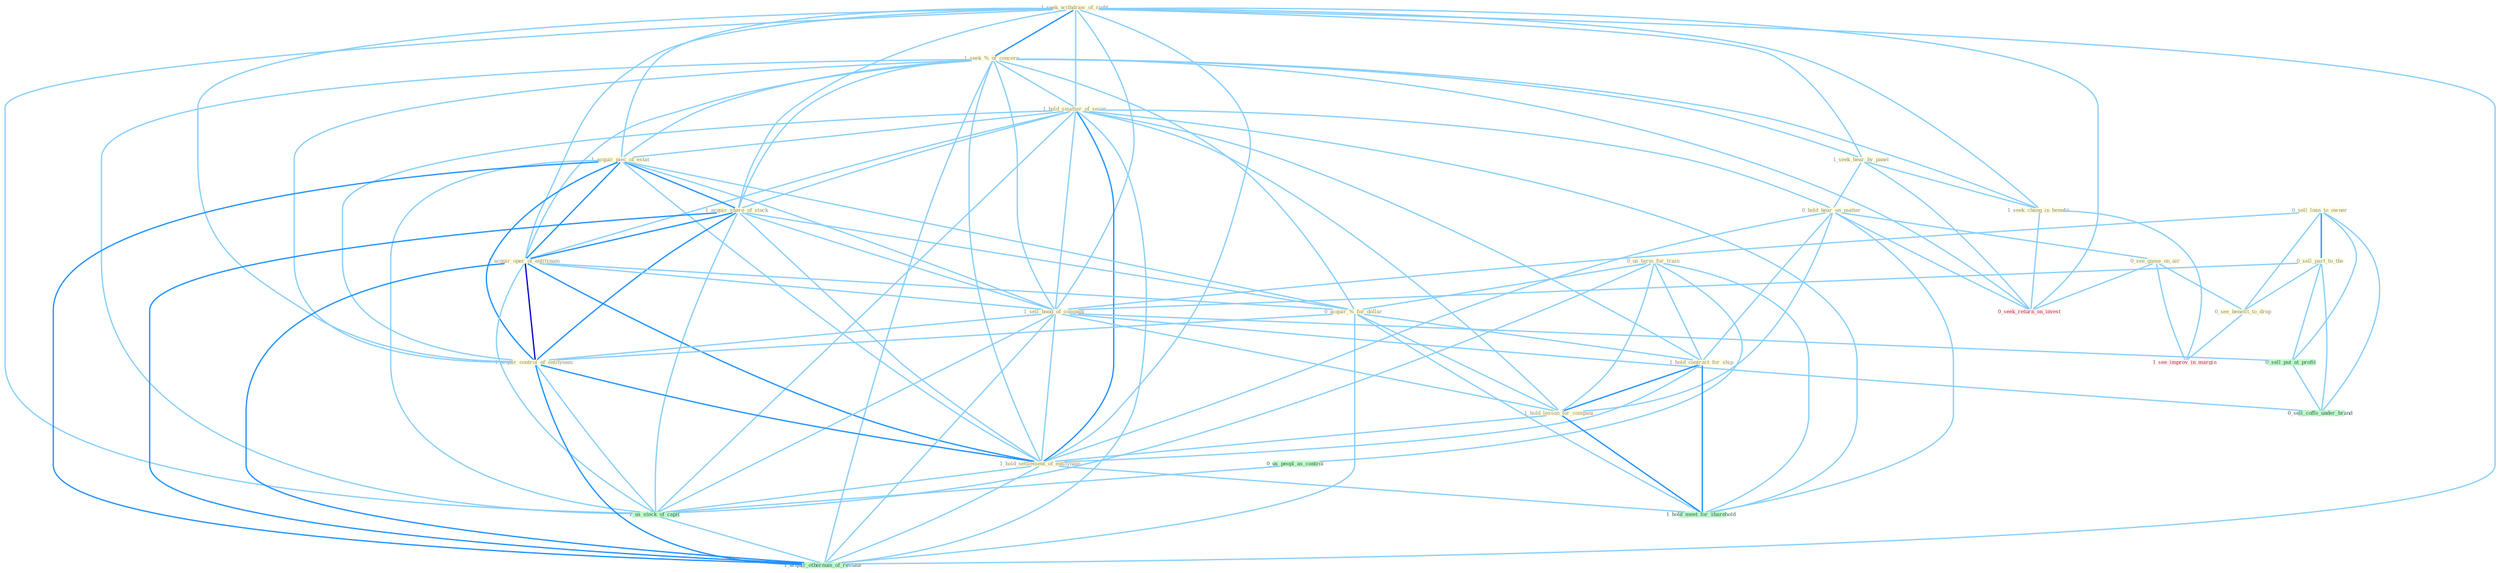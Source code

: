 Graph G{ 
    node
    [shape=polygon,style=filled,width=.5,height=.06,color="#BDFCC9",fixedsize=true,fontsize=4,
    fontcolor="#2f4f4f"];
    {node
    [color="#ffffe0", fontcolor="#8b7d6b"] "1_seek_withdraw_of_right " "1_seek_%_of_concern " "0_sell_loan_to_owner " "0_us_term_for_train " "1_hold_smatter_of_secur " "1_acquir_piec_of_estat " "1_acquir_share_of_stock " "1_seek_hear_by_panel " "0_hold_hear_on_matter " "1_acquir_oper_of_entitynam " "0_acquir_%_for_dollar " "0_sell_part_to_the " "1_sell_bond_of_compani " "1_hold_contract_for_ship " "1_acquir_control_of_entitynam " "1_hold_lesson_for_compani " "1_hold_settlement_of_entitynam " "1_seek_chang_in_benefit " "0_see_game_on_air " "0_see_benefit_to_drop "}
{node [color="#fff0f5", fontcolor="#b22222"] "0_seek_return_on_invest " "1_see_improv_in_margin "}
edge [color="#B0E2FF"];

	"1_seek_withdraw_of_right " -- "1_seek_%_of_concern " [w="2", color="#1e90ff" , len=0.8];
	"1_seek_withdraw_of_right " -- "1_hold_smatter_of_secur " [w="1", color="#87cefa" ];
	"1_seek_withdraw_of_right " -- "1_acquir_piec_of_estat " [w="1", color="#87cefa" ];
	"1_seek_withdraw_of_right " -- "1_acquir_share_of_stock " [w="1", color="#87cefa" ];
	"1_seek_withdraw_of_right " -- "1_seek_hear_by_panel " [w="1", color="#87cefa" ];
	"1_seek_withdraw_of_right " -- "1_acquir_oper_of_entitynam " [w="1", color="#87cefa" ];
	"1_seek_withdraw_of_right " -- "1_sell_bond_of_compani " [w="1", color="#87cefa" ];
	"1_seek_withdraw_of_right " -- "1_acquir_control_of_entitynam " [w="1", color="#87cefa" ];
	"1_seek_withdraw_of_right " -- "1_hold_settlement_of_entitynam " [w="1", color="#87cefa" ];
	"1_seek_withdraw_of_right " -- "1_seek_chang_in_benefit " [w="1", color="#87cefa" ];
	"1_seek_withdraw_of_right " -- "0_seek_return_on_invest " [w="1", color="#87cefa" ];
	"1_seek_withdraw_of_right " -- "1_us_stock_of_capit " [w="1", color="#87cefa" ];
	"1_seek_withdraw_of_right " -- "1_acquir_othernum_of_restaur " [w="1", color="#87cefa" ];
	"1_seek_%_of_concern " -- "1_hold_smatter_of_secur " [w="1", color="#87cefa" ];
	"1_seek_%_of_concern " -- "1_acquir_piec_of_estat " [w="1", color="#87cefa" ];
	"1_seek_%_of_concern " -- "1_acquir_share_of_stock " [w="1", color="#87cefa" ];
	"1_seek_%_of_concern " -- "1_seek_hear_by_panel " [w="1", color="#87cefa" ];
	"1_seek_%_of_concern " -- "1_acquir_oper_of_entitynam " [w="1", color="#87cefa" ];
	"1_seek_%_of_concern " -- "0_acquir_%_for_dollar " [w="1", color="#87cefa" ];
	"1_seek_%_of_concern " -- "1_sell_bond_of_compani " [w="1", color="#87cefa" ];
	"1_seek_%_of_concern " -- "1_acquir_control_of_entitynam " [w="1", color="#87cefa" ];
	"1_seek_%_of_concern " -- "1_hold_settlement_of_entitynam " [w="1", color="#87cefa" ];
	"1_seek_%_of_concern " -- "1_seek_chang_in_benefit " [w="1", color="#87cefa" ];
	"1_seek_%_of_concern " -- "0_seek_return_on_invest " [w="1", color="#87cefa" ];
	"1_seek_%_of_concern " -- "1_us_stock_of_capit " [w="1", color="#87cefa" ];
	"1_seek_%_of_concern " -- "1_acquir_othernum_of_restaur " [w="1", color="#87cefa" ];
	"0_sell_loan_to_owner " -- "0_sell_part_to_the " [w="2", color="#1e90ff" , len=0.8];
	"0_sell_loan_to_owner " -- "1_sell_bond_of_compani " [w="1", color="#87cefa" ];
	"0_sell_loan_to_owner " -- "0_see_benefit_to_drop " [w="1", color="#87cefa" ];
	"0_sell_loan_to_owner " -- "0_sell_put_at_profit " [w="1", color="#87cefa" ];
	"0_sell_loan_to_owner " -- "0_sell_coffe_under_brand " [w="1", color="#87cefa" ];
	"0_us_term_for_train " -- "0_acquir_%_for_dollar " [w="1", color="#87cefa" ];
	"0_us_term_for_train " -- "1_hold_contract_for_ship " [w="1", color="#87cefa" ];
	"0_us_term_for_train " -- "1_hold_lesson_for_compani " [w="1", color="#87cefa" ];
	"0_us_term_for_train " -- "0_us_peopl_as_control " [w="1", color="#87cefa" ];
	"0_us_term_for_train " -- "1_us_stock_of_capit " [w="1", color="#87cefa" ];
	"0_us_term_for_train " -- "1_hold_meet_for_sharehold " [w="1", color="#87cefa" ];
	"1_hold_smatter_of_secur " -- "1_acquir_piec_of_estat " [w="1", color="#87cefa" ];
	"1_hold_smatter_of_secur " -- "1_acquir_share_of_stock " [w="1", color="#87cefa" ];
	"1_hold_smatter_of_secur " -- "0_hold_hear_on_matter " [w="1", color="#87cefa" ];
	"1_hold_smatter_of_secur " -- "1_acquir_oper_of_entitynam " [w="1", color="#87cefa" ];
	"1_hold_smatter_of_secur " -- "1_sell_bond_of_compani " [w="1", color="#87cefa" ];
	"1_hold_smatter_of_secur " -- "1_hold_contract_for_ship " [w="1", color="#87cefa" ];
	"1_hold_smatter_of_secur " -- "1_acquir_control_of_entitynam " [w="1", color="#87cefa" ];
	"1_hold_smatter_of_secur " -- "1_hold_lesson_for_compani " [w="1", color="#87cefa" ];
	"1_hold_smatter_of_secur " -- "1_hold_settlement_of_entitynam " [w="2", color="#1e90ff" , len=0.8];
	"1_hold_smatter_of_secur " -- "1_us_stock_of_capit " [w="1", color="#87cefa" ];
	"1_hold_smatter_of_secur " -- "1_hold_meet_for_sharehold " [w="1", color="#87cefa" ];
	"1_hold_smatter_of_secur " -- "1_acquir_othernum_of_restaur " [w="1", color="#87cefa" ];
	"1_acquir_piec_of_estat " -- "1_acquir_share_of_stock " [w="2", color="#1e90ff" , len=0.8];
	"1_acquir_piec_of_estat " -- "1_acquir_oper_of_entitynam " [w="2", color="#1e90ff" , len=0.8];
	"1_acquir_piec_of_estat " -- "0_acquir_%_for_dollar " [w="1", color="#87cefa" ];
	"1_acquir_piec_of_estat " -- "1_sell_bond_of_compani " [w="1", color="#87cefa" ];
	"1_acquir_piec_of_estat " -- "1_acquir_control_of_entitynam " [w="2", color="#1e90ff" , len=0.8];
	"1_acquir_piec_of_estat " -- "1_hold_settlement_of_entitynam " [w="1", color="#87cefa" ];
	"1_acquir_piec_of_estat " -- "1_us_stock_of_capit " [w="1", color="#87cefa" ];
	"1_acquir_piec_of_estat " -- "1_acquir_othernum_of_restaur " [w="2", color="#1e90ff" , len=0.8];
	"1_acquir_share_of_stock " -- "1_acquir_oper_of_entitynam " [w="2", color="#1e90ff" , len=0.8];
	"1_acquir_share_of_stock " -- "0_acquir_%_for_dollar " [w="1", color="#87cefa" ];
	"1_acquir_share_of_stock " -- "1_sell_bond_of_compani " [w="1", color="#87cefa" ];
	"1_acquir_share_of_stock " -- "1_acquir_control_of_entitynam " [w="2", color="#1e90ff" , len=0.8];
	"1_acquir_share_of_stock " -- "1_hold_settlement_of_entitynam " [w="1", color="#87cefa" ];
	"1_acquir_share_of_stock " -- "1_us_stock_of_capit " [w="1", color="#87cefa" ];
	"1_acquir_share_of_stock " -- "1_acquir_othernum_of_restaur " [w="2", color="#1e90ff" , len=0.8];
	"1_seek_hear_by_panel " -- "0_hold_hear_on_matter " [w="1", color="#87cefa" ];
	"1_seek_hear_by_panel " -- "1_seek_chang_in_benefit " [w="1", color="#87cefa" ];
	"1_seek_hear_by_panel " -- "0_seek_return_on_invest " [w="1", color="#87cefa" ];
	"0_hold_hear_on_matter " -- "1_hold_contract_for_ship " [w="1", color="#87cefa" ];
	"0_hold_hear_on_matter " -- "1_hold_lesson_for_compani " [w="1", color="#87cefa" ];
	"0_hold_hear_on_matter " -- "1_hold_settlement_of_entitynam " [w="1", color="#87cefa" ];
	"0_hold_hear_on_matter " -- "0_see_game_on_air " [w="1", color="#87cefa" ];
	"0_hold_hear_on_matter " -- "0_seek_return_on_invest " [w="1", color="#87cefa" ];
	"0_hold_hear_on_matter " -- "1_hold_meet_for_sharehold " [w="1", color="#87cefa" ];
	"1_acquir_oper_of_entitynam " -- "0_acquir_%_for_dollar " [w="1", color="#87cefa" ];
	"1_acquir_oper_of_entitynam " -- "1_sell_bond_of_compani " [w="1", color="#87cefa" ];
	"1_acquir_oper_of_entitynam " -- "1_acquir_control_of_entitynam " [w="3", color="#0000cd" , len=0.6];
	"1_acquir_oper_of_entitynam " -- "1_hold_settlement_of_entitynam " [w="2", color="#1e90ff" , len=0.8];
	"1_acquir_oper_of_entitynam " -- "1_us_stock_of_capit " [w="1", color="#87cefa" ];
	"1_acquir_oper_of_entitynam " -- "1_acquir_othernum_of_restaur " [w="2", color="#1e90ff" , len=0.8];
	"0_acquir_%_for_dollar " -- "1_hold_contract_for_ship " [w="1", color="#87cefa" ];
	"0_acquir_%_for_dollar " -- "1_acquir_control_of_entitynam " [w="1", color="#87cefa" ];
	"0_acquir_%_for_dollar " -- "1_hold_lesson_for_compani " [w="1", color="#87cefa" ];
	"0_acquir_%_for_dollar " -- "1_hold_meet_for_sharehold " [w="1", color="#87cefa" ];
	"0_acquir_%_for_dollar " -- "1_acquir_othernum_of_restaur " [w="1", color="#87cefa" ];
	"0_sell_part_to_the " -- "1_sell_bond_of_compani " [w="1", color="#87cefa" ];
	"0_sell_part_to_the " -- "0_see_benefit_to_drop " [w="1", color="#87cefa" ];
	"0_sell_part_to_the " -- "0_sell_put_at_profit " [w="1", color="#87cefa" ];
	"0_sell_part_to_the " -- "0_sell_coffe_under_brand " [w="1", color="#87cefa" ];
	"1_sell_bond_of_compani " -- "1_acquir_control_of_entitynam " [w="1", color="#87cefa" ];
	"1_sell_bond_of_compani " -- "1_hold_lesson_for_compani " [w="1", color="#87cefa" ];
	"1_sell_bond_of_compani " -- "1_hold_settlement_of_entitynam " [w="1", color="#87cefa" ];
	"1_sell_bond_of_compani " -- "0_sell_put_at_profit " [w="1", color="#87cefa" ];
	"1_sell_bond_of_compani " -- "1_us_stock_of_capit " [w="1", color="#87cefa" ];
	"1_sell_bond_of_compani " -- "0_sell_coffe_under_brand " [w="1", color="#87cefa" ];
	"1_sell_bond_of_compani " -- "1_acquir_othernum_of_restaur " [w="1", color="#87cefa" ];
	"1_hold_contract_for_ship " -- "1_hold_lesson_for_compani " [w="2", color="#1e90ff" , len=0.8];
	"1_hold_contract_for_ship " -- "1_hold_settlement_of_entitynam " [w="1", color="#87cefa" ];
	"1_hold_contract_for_ship " -- "1_hold_meet_for_sharehold " [w="2", color="#1e90ff" , len=0.8];
	"1_acquir_control_of_entitynam " -- "1_hold_settlement_of_entitynam " [w="2", color="#1e90ff" , len=0.8];
	"1_acquir_control_of_entitynam " -- "1_us_stock_of_capit " [w="1", color="#87cefa" ];
	"1_acquir_control_of_entitynam " -- "1_acquir_othernum_of_restaur " [w="2", color="#1e90ff" , len=0.8];
	"1_hold_lesson_for_compani " -- "1_hold_settlement_of_entitynam " [w="1", color="#87cefa" ];
	"1_hold_lesson_for_compani " -- "1_hold_meet_for_sharehold " [w="2", color="#1e90ff" , len=0.8];
	"1_hold_settlement_of_entitynam " -- "1_us_stock_of_capit " [w="1", color="#87cefa" ];
	"1_hold_settlement_of_entitynam " -- "1_hold_meet_for_sharehold " [w="1", color="#87cefa" ];
	"1_hold_settlement_of_entitynam " -- "1_acquir_othernum_of_restaur " [w="1", color="#87cefa" ];
	"1_seek_chang_in_benefit " -- "0_seek_return_on_invest " [w="1", color="#87cefa" ];
	"1_seek_chang_in_benefit " -- "1_see_improv_in_margin " [w="1", color="#87cefa" ];
	"0_see_game_on_air " -- "0_see_benefit_to_drop " [w="1", color="#87cefa" ];
	"0_see_game_on_air " -- "0_seek_return_on_invest " [w="1", color="#87cefa" ];
	"0_see_game_on_air " -- "1_see_improv_in_margin " [w="1", color="#87cefa" ];
	"0_see_benefit_to_drop " -- "1_see_improv_in_margin " [w="1", color="#87cefa" ];
	"0_us_peopl_as_control " -- "1_us_stock_of_capit " [w="1", color="#87cefa" ];
	"0_sell_put_at_profit " -- "0_sell_coffe_under_brand " [w="1", color="#87cefa" ];
	"1_us_stock_of_capit " -- "1_acquir_othernum_of_restaur " [w="1", color="#87cefa" ];
}